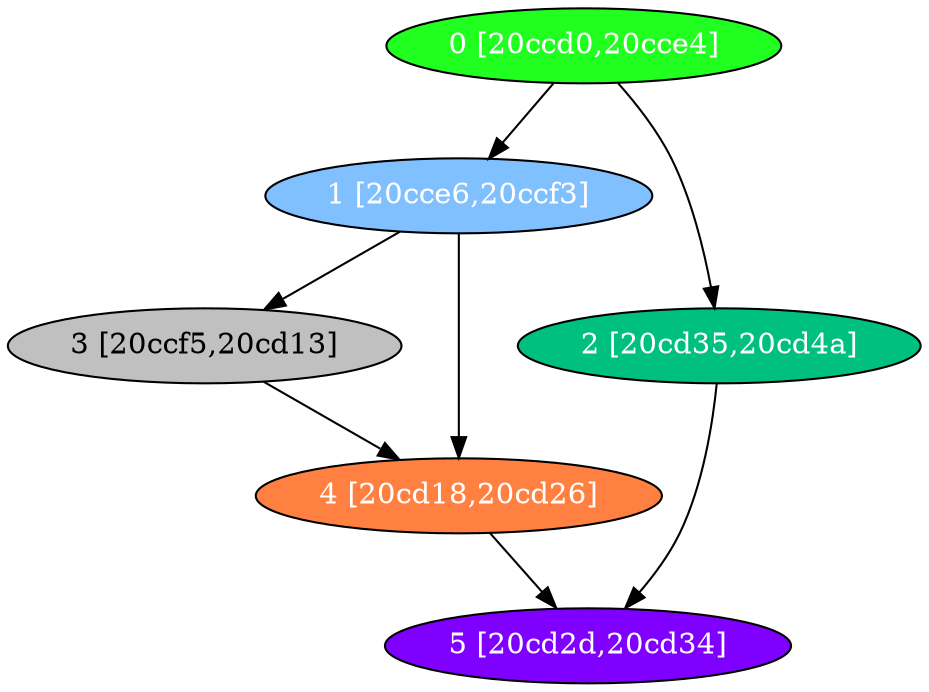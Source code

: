diGraph libnss3{
	libnss3_0  [style=filled fillcolor="#20FF20" fontcolor="#ffffff" shape=oval label="0 [20ccd0,20cce4]"]
	libnss3_1  [style=filled fillcolor="#80C0FF" fontcolor="#ffffff" shape=oval label="1 [20cce6,20ccf3]"]
	libnss3_2  [style=filled fillcolor="#00C080" fontcolor="#ffffff" shape=oval label="2 [20cd35,20cd4a]"]
	libnss3_3  [style=filled fillcolor="#C0C0C0" fontcolor="#000000" shape=oval label="3 [20ccf5,20cd13]"]
	libnss3_4  [style=filled fillcolor="#FF8040" fontcolor="#ffffff" shape=oval label="4 [20cd18,20cd26]"]
	libnss3_5  [style=filled fillcolor="#8000FF" fontcolor="#ffffff" shape=oval label="5 [20cd2d,20cd34]"]

	libnss3_0 -> libnss3_1
	libnss3_0 -> libnss3_2
	libnss3_1 -> libnss3_3
	libnss3_1 -> libnss3_4
	libnss3_2 -> libnss3_5
	libnss3_3 -> libnss3_4
	libnss3_4 -> libnss3_5
}